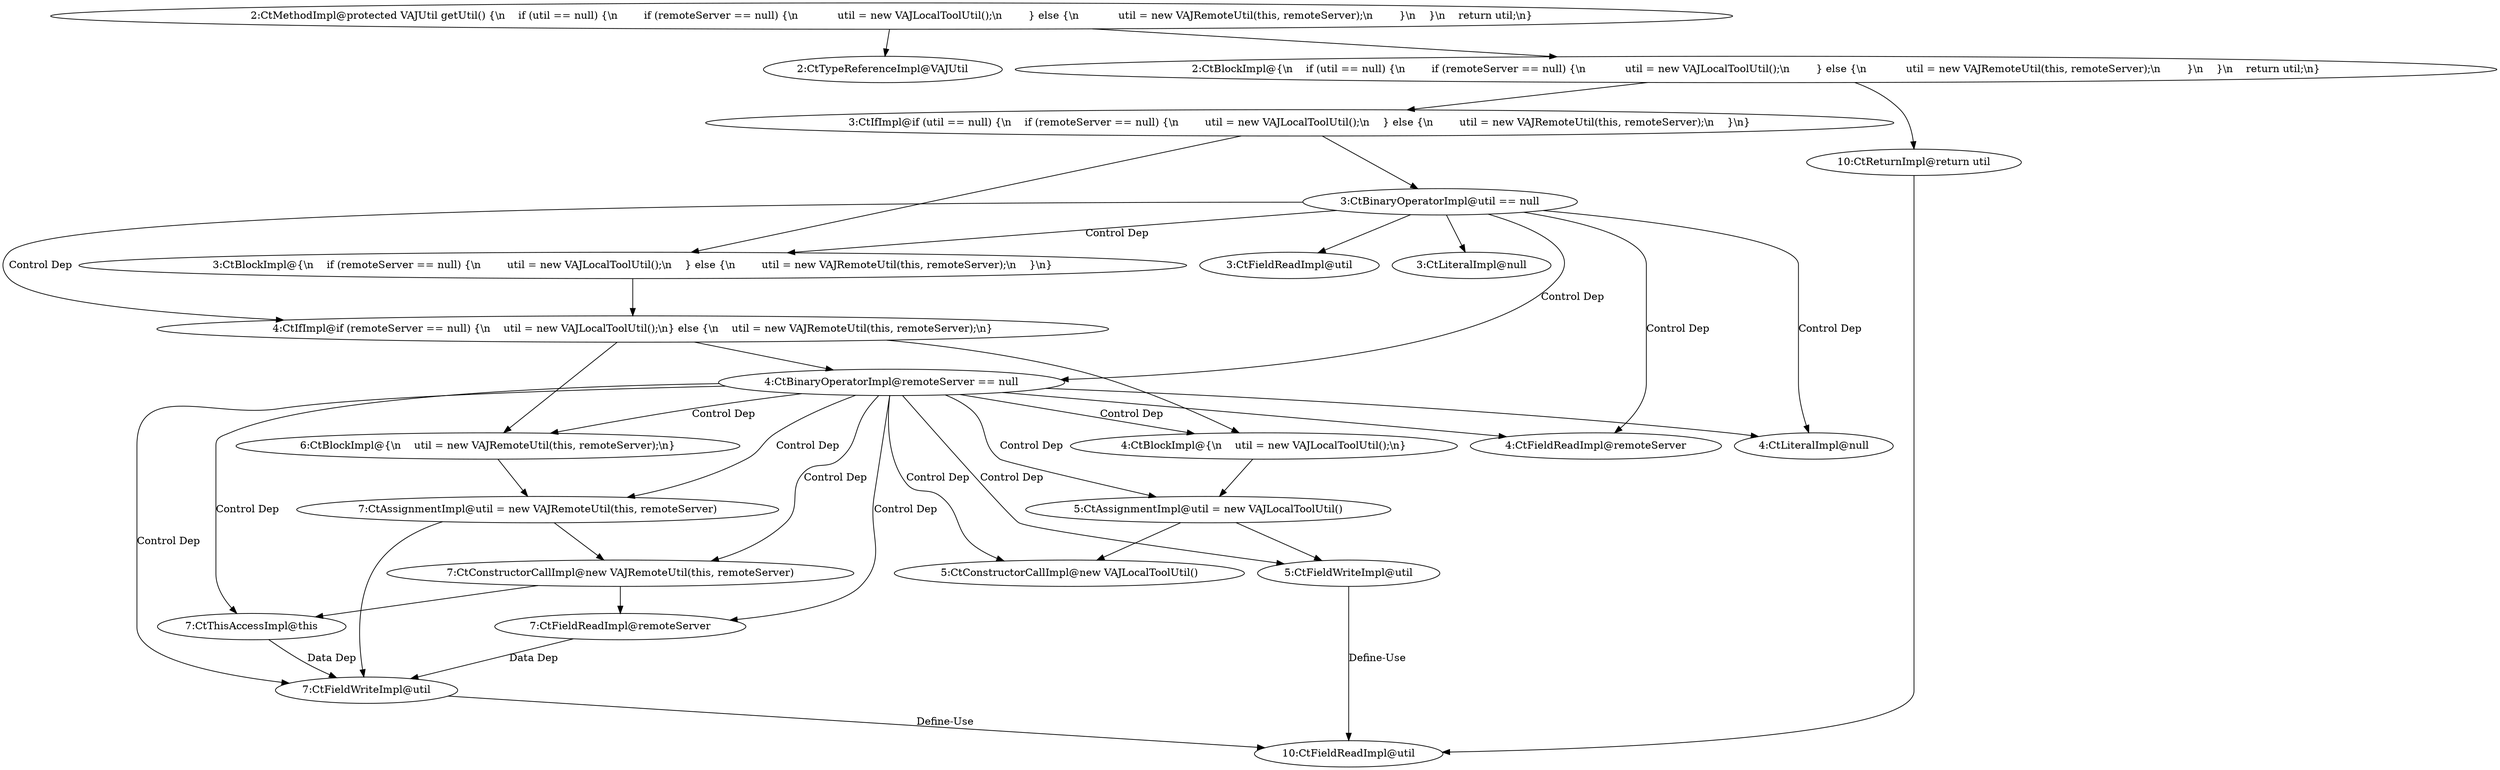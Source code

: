 digraph "getUtil#?" {
0 [label="2:CtTypeReferenceImpl@VAJUtil" shape=ellipse]
1 [label="3:CtFieldReadImpl@util" shape=ellipse]
2 [label="3:CtLiteralImpl@null" shape=ellipse]
3 [label="3:CtBinaryOperatorImpl@util == null" shape=ellipse]
4 [label="4:CtFieldReadImpl@remoteServer" shape=ellipse]
5 [label="4:CtLiteralImpl@null" shape=ellipse]
6 [label="4:CtBinaryOperatorImpl@remoteServer == null" shape=ellipse]
7 [label="5:CtFieldWriteImpl@util" shape=ellipse]
8 [label="5:CtConstructorCallImpl@new VAJLocalToolUtil()" shape=ellipse]
9 [label="5:CtAssignmentImpl@util = new VAJLocalToolUtil()" shape=ellipse]
10 [label="4:CtBlockImpl@{\\n    util = new VAJLocalToolUtil();\\n}" shape=ellipse]
11 [label="7:CtFieldWriteImpl@util" shape=ellipse]
12 [label="7:CtThisAccessImpl@this" shape=ellipse]
13 [label="7:CtFieldReadImpl@remoteServer" shape=ellipse]
14 [label="7:CtConstructorCallImpl@new VAJRemoteUtil(this, remoteServer)" shape=ellipse]
15 [label="7:CtAssignmentImpl@util = new VAJRemoteUtil(this, remoteServer)" shape=ellipse]
16 [label="6:CtBlockImpl@{\\n    util = new VAJRemoteUtil(this, remoteServer);\\n}" shape=ellipse]
17 [label="4:CtIfImpl@if (remoteServer == null) {\\n    util = new VAJLocalToolUtil();\\n} else {\\n    util = new VAJRemoteUtil(this, remoteServer);\\n}" shape=ellipse]
18 [label="3:CtBlockImpl@{\\n    if (remoteServer == null) {\\n        util = new VAJLocalToolUtil();\\n    } else {\\n        util = new VAJRemoteUtil(this, remoteServer);\\n    }\\n}" shape=ellipse]
19 [label="3:CtIfImpl@if (util == null) {\\n    if (remoteServer == null) {\\n        util = new VAJLocalToolUtil();\\n    } else {\\n        util = new VAJRemoteUtil(this, remoteServer);\\n    }\\n}" shape=ellipse]
20 [label="10:CtFieldReadImpl@util" shape=ellipse]
21 [label="10:CtReturnImpl@return util" shape=ellipse]
22 [label="2:CtBlockImpl@{\\n    if (util == null) {\\n        if (remoteServer == null) {\\n            util = new VAJLocalToolUtil();\\n        } else {\\n            util = new VAJRemoteUtil(this, remoteServer);\\n        }\\n    }\\n    return util;\\n}" shape=ellipse]
23 [label="2:CtMethodImpl@protected VAJUtil getUtil() {\\n    if (util == null) {\\n        if (remoteServer == null) {\\n            util = new VAJLocalToolUtil();\\n        } else {\\n            util = new VAJRemoteUtil(this, remoteServer);\\n        }\\n    }\\n    return util;\\n}" shape=ellipse]
3 -> 1 [label=""];
3 -> 2 [label=""];
3 -> 18 [label="Control Dep"];
3 -> 17 [label="Control Dep"];
3 -> 6 [label="Control Dep"];
3 -> 4 [label="Control Dep"];
3 -> 5 [label="Control Dep"];
6 -> 4 [label=""];
6 -> 5 [label=""];
6 -> 10 [label="Control Dep"];
6 -> 9 [label="Control Dep"];
6 -> 7 [label="Control Dep"];
6 -> 8 [label="Control Dep"];
6 -> 16 [label="Control Dep"];
6 -> 15 [label="Control Dep"];
6 -> 11 [label="Control Dep"];
6 -> 14 [label="Control Dep"];
6 -> 12 [label="Control Dep"];
6 -> 13 [label="Control Dep"];
7 -> 20 [label="Define-Use"];
9 -> 7 [label=""];
9 -> 8 [label=""];
10 -> 9 [label=""];
11 -> 20 [label="Define-Use"];
12 -> 11 [label="Data Dep"];
13 -> 11 [label="Data Dep"];
14 -> 12 [label=""];
14 -> 13 [label=""];
15 -> 11 [label=""];
15 -> 14 [label=""];
16 -> 15 [label=""];
17 -> 6 [label=""];
17 -> 10 [label=""];
17 -> 16 [label=""];
18 -> 17 [label=""];
19 -> 3 [label=""];
19 -> 18 [label=""];
21 -> 20 [label=""];
22 -> 19 [label=""];
22 -> 21 [label=""];
23 -> 0 [label=""];
23 -> 22 [label=""];
}